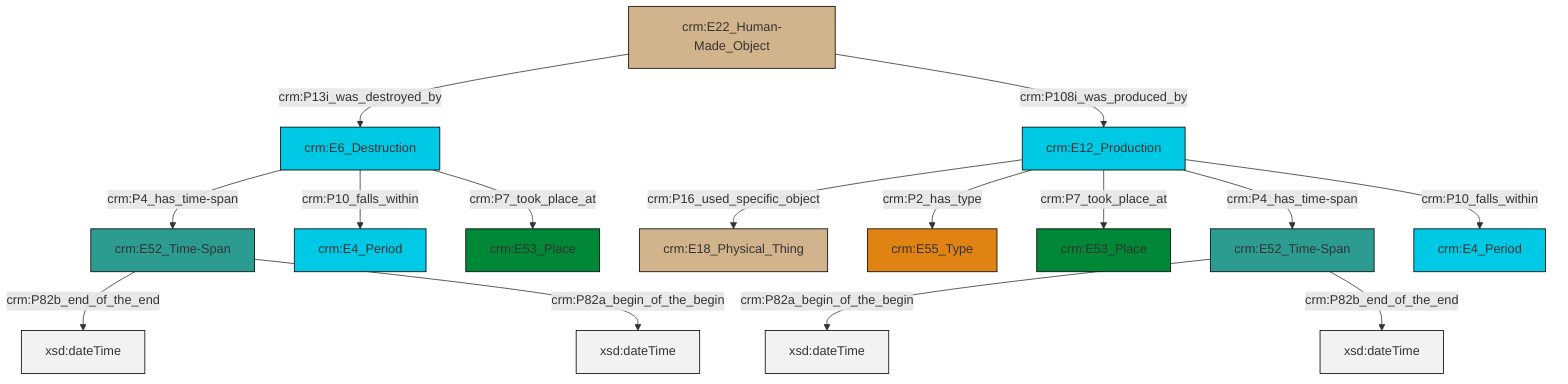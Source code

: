 graph TD
classDef Literal fill:#f2f2f2,stroke:#000000;
classDef CRM_Entity fill:#FFFFFF,stroke:#000000;
classDef Temporal_Entity fill:#00C9E6, stroke:#000000;
classDef Type fill:#E18312, stroke:#000000;
classDef Time-Span fill:#2C9C91, stroke:#000000;
classDef Appellation fill:#FFEB7F, stroke:#000000;
classDef Place fill:#008836, stroke:#000000;
classDef Persistent_Item fill:#B266B2, stroke:#000000;
classDef Conceptual_Object fill:#FFD700, stroke:#000000;
classDef Physical_Thing fill:#D2B48C, stroke:#000000;
classDef Actor fill:#f58aad, stroke:#000000;
classDef PC_Classes fill:#4ce600, stroke:#000000;
classDef Multi fill:#cccccc,stroke:#000000;

0["crm:E52_Time-Span"]:::Time-Span -->|crm:P82b_end_of_the_end| 1[xsd:dateTime]:::Literal
0["crm:E52_Time-Span"]:::Time-Span -->|crm:P82a_begin_of_the_begin| 2[xsd:dateTime]:::Literal
7["crm:E22_Human-Made_Object"]:::Physical_Thing -->|crm:P13i_was_destroyed_by| 8["crm:E6_Destruction"]:::Temporal_Entity
9["crm:E52_Time-Span"]:::Time-Span -->|crm:P82a_begin_of_the_begin| 10[xsd:dateTime]:::Literal
11["crm:E12_Production"]:::Temporal_Entity -->|crm:P16_used_specific_object| 12["crm:E18_Physical_Thing"]:::Physical_Thing
7["crm:E22_Human-Made_Object"]:::Physical_Thing -->|crm:P108i_was_produced_by| 11["crm:E12_Production"]:::Temporal_Entity
9["crm:E52_Time-Span"]:::Time-Span -->|crm:P82b_end_of_the_end| 13[xsd:dateTime]:::Literal
11["crm:E12_Production"]:::Temporal_Entity -->|crm:P2_has_type| 16["crm:E55_Type"]:::Type
11["crm:E12_Production"]:::Temporal_Entity -->|crm:P7_took_place_at| 17["crm:E53_Place"]:::Place
11["crm:E12_Production"]:::Temporal_Entity -->|crm:P4_has_time-span| 9["crm:E52_Time-Span"]:::Time-Span
8["crm:E6_Destruction"]:::Temporal_Entity -->|crm:P4_has_time-span| 0["crm:E52_Time-Span"]:::Time-Span
11["crm:E12_Production"]:::Temporal_Entity -->|crm:P10_falls_within| 3["crm:E4_Period"]:::Temporal_Entity
8["crm:E6_Destruction"]:::Temporal_Entity -->|crm:P10_falls_within| 5["crm:E4_Period"]:::Temporal_Entity
8["crm:E6_Destruction"]:::Temporal_Entity -->|crm:P7_took_place_at| 21["crm:E53_Place"]:::Place